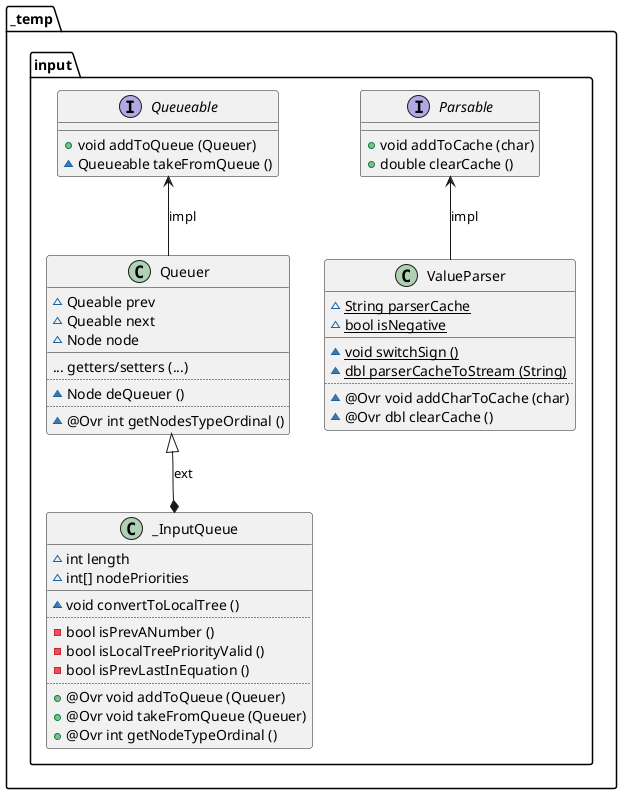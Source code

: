 @startuml

package _temp.input{

    interface Parsable{
            +  {method} void addToCache (char)
            +  {method} double clearCache ()
    }

    class ValueParser{
            ~   {field}  {static} String parserCache
            ~   {field}  {static} bool isNegative
        __
            ~   {method} {static} void switchSign ()
            ~   {method} {static} dbl parserCacheToStream (String)
        ..
            ~   {method} @Ovr void addCharToCache (char)
            ~   {method} @Ovr dbl clearCache ()
    }

    interface Queueable{
            +   {method} void addToQueue (Queuer)
            ~   {method} Queueable takeFromQueue ()
    }

    class _InputQueue{
            ~   {field}  int length
            ~   {field}  int[] nodePriorities
        __
'            ~   {method} dbl solveEquation ()
            ~   {method} void convertToLocalTree ()
        ..
            -   {method} bool isPrevANumber ()
            -   {method} bool isLocalTreePriorityValid ()
            -   {method} bool isPrevLastInEquation ()
        ..
            +   {method} @Ovr void addToQueue (Queuer)
            +   {method} @Ovr void takeFromQueue (Queuer)
            +   {method} @Ovr int getNodeTypeOrdinal ()
    }

    class Queuer{
            ~   {field}  Queable prev
            ~   {field}  Queable next
            ~   {field}  Node node
        __
                {method} ... getters/setters (...)
        ..
            ~   {method} Node deQueuer ()
        ..
            ~   {method} @Ovr int getNodesTypeOrdinal ()
'            +   {method} @Ovr void addToQueue (Queuer)
'            +   {method} @Ovr Queueable takeFromeQueue ()
    }

    Parsable        <--     ValueParser     : impl
    Queuer          <|--*   _InputQueue     : ext
    Queueable       <--     Queuer          : impl

@enduml